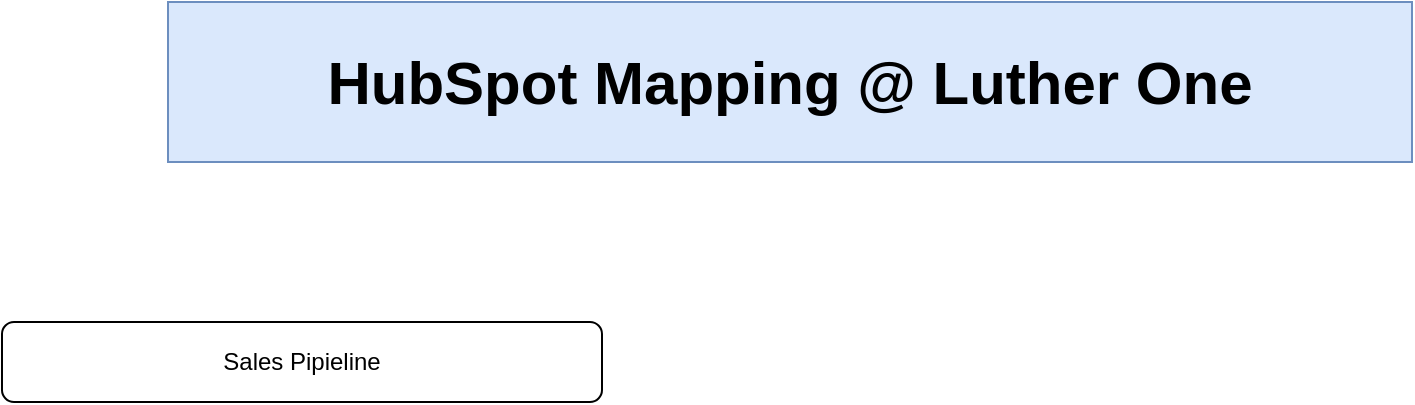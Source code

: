 <mxfile version="22.1.11" type="github">
  <diagram id="C5RBs43oDa-KdzZeNtuy" name="Page-1">
    <mxGraphModel dx="1386" dy="939" grid="1" gridSize="10" guides="1" tooltips="1" connect="1" arrows="1" fold="1" page="1" pageScale="1" pageWidth="827" pageHeight="1169" math="0" shadow="0">
      <root>
        <mxCell id="WIyWlLk6GJQsqaUBKTNV-0" />
        <mxCell id="WIyWlLk6GJQsqaUBKTNV-1" parent="WIyWlLk6GJQsqaUBKTNV-0" />
        <mxCell id="AD61ZwIff9x-zRgPhYs7-0" value="HubSpot Mapping @ Luther One" style="rounded=0;whiteSpace=wrap;html=1;fillColor=#dae8fc;strokeColor=#6c8ebf;fontStyle=1;fontSize=30;" vertex="1" parent="WIyWlLk6GJQsqaUBKTNV-1">
          <mxGeometry x="103" width="622" height="80" as="geometry" />
        </mxCell>
        <mxCell id="AD61ZwIff9x-zRgPhYs7-1" value="Sales Pipieline" style="rounded=1;whiteSpace=wrap;html=1;" vertex="1" parent="WIyWlLk6GJQsqaUBKTNV-1">
          <mxGeometry x="20" y="160" width="300" height="40" as="geometry" />
        </mxCell>
      </root>
    </mxGraphModel>
  </diagram>
</mxfile>
